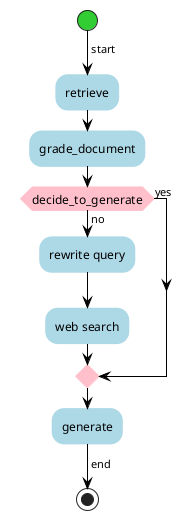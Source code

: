@startuml Corrective RAG

'skinparam monochrome true
skinparam shadowing false
skinparam activity {
    StartColor limegreen
    EndColor darkblue
    'BackgroundColor #d4de5e
    'BorderColor #5e94de
    BackgroundColor #lightblue
    BorderColor #lightblue
    ArrowColor black
}
skinparam activityDiamond {
    'BackgroundColor #5ede68
    'BorderColor #5e94de
    BackgroundColor #Pink
    BorderColor #Pink
    fontSize 12
}

start
-> start;

:retrieve;

:grade_document;

if (decide_to_generate) then (yes)    
else (no)
  :rewrite query;
  :web search;
endif

:generate;

-> end;
stop
@enduml